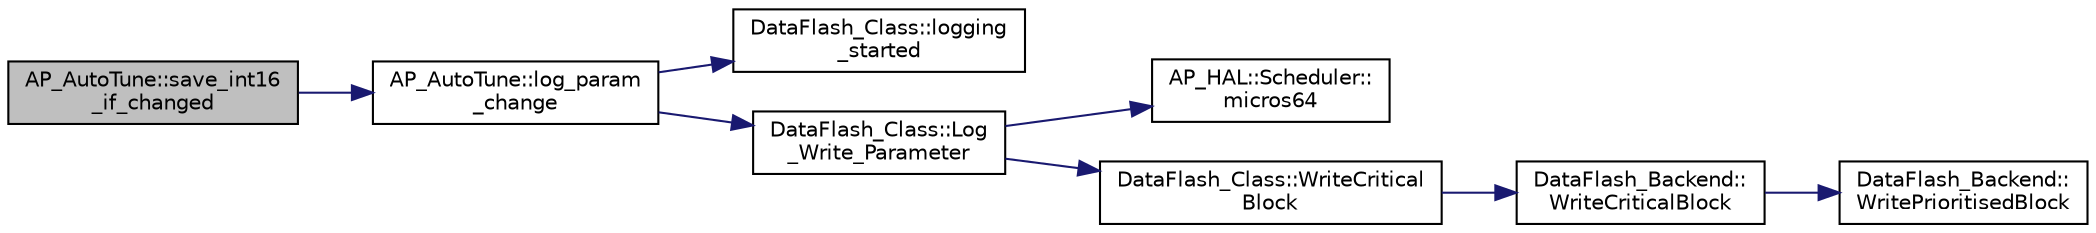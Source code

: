 digraph "AP_AutoTune::save_int16_if_changed"
{
 // INTERACTIVE_SVG=YES
  edge [fontname="Helvetica",fontsize="10",labelfontname="Helvetica",labelfontsize="10"];
  node [fontname="Helvetica",fontsize="10",shape=record];
  rankdir="LR";
  Node1 [label="AP_AutoTune::save_int16\l_if_changed",height=0.2,width=0.4,color="black", fillcolor="grey75", style="filled", fontcolor="black"];
  Node1 -> Node2 [color="midnightblue",fontsize="10",style="solid",fontname="Helvetica"];
  Node2 [label="AP_AutoTune::log_param\l_change",height=0.2,width=0.4,color="black", fillcolor="white", style="filled",URL="$classAP__AutoTune.html#aad5abae2e9c7465c2478200ef99a7788"];
  Node2 -> Node3 [color="midnightblue",fontsize="10",style="solid",fontname="Helvetica"];
  Node3 [label="DataFlash_Class::logging\l_started",height=0.2,width=0.4,color="black", fillcolor="white", style="filled",URL="$classDataFlash__Class.html#aa1dfc59b10a4b5ef3bc22ed5d5648665"];
  Node2 -> Node4 [color="midnightblue",fontsize="10",style="solid",fontname="Helvetica"];
  Node4 [label="DataFlash_Class::Log\l_Write_Parameter",height=0.2,width=0.4,color="black", fillcolor="white", style="filled",URL="$classDataFlash__Class.html#a68caa27202b9ac91c16282bcb2d7f090"];
  Node4 -> Node5 [color="midnightblue",fontsize="10",style="solid",fontname="Helvetica"];
  Node5 [label="AP_HAL::Scheduler::\lmicros64",height=0.2,width=0.4,color="black", fillcolor="white", style="filled",URL="$classAP__HAL_1_1Scheduler.html#acfe178fdca7f8d9b22a939b3aac1a84f"];
  Node4 -> Node6 [color="midnightblue",fontsize="10",style="solid",fontname="Helvetica"];
  Node6 [label="DataFlash_Class::WriteCritical\lBlock",height=0.2,width=0.4,color="black", fillcolor="white", style="filled",URL="$classDataFlash__Class.html#a2953e779f3c3587638e1324b1bf9ff33"];
  Node6 -> Node7 [color="midnightblue",fontsize="10",style="solid",fontname="Helvetica"];
  Node7 [label="DataFlash_Backend::\lWriteCriticalBlock",height=0.2,width=0.4,color="black", fillcolor="white", style="filled",URL="$classDataFlash__Backend.html#a5be0a9e566b2b525659756204c3353b7"];
  Node7 -> Node8 [color="midnightblue",fontsize="10",style="solid",fontname="Helvetica"];
  Node8 [label="DataFlash_Backend::\lWritePrioritisedBlock",height=0.2,width=0.4,color="black", fillcolor="white", style="filled",URL="$classDataFlash__Backend.html#a0807326aa0d3df61375bc1c949d2a125"];
}
